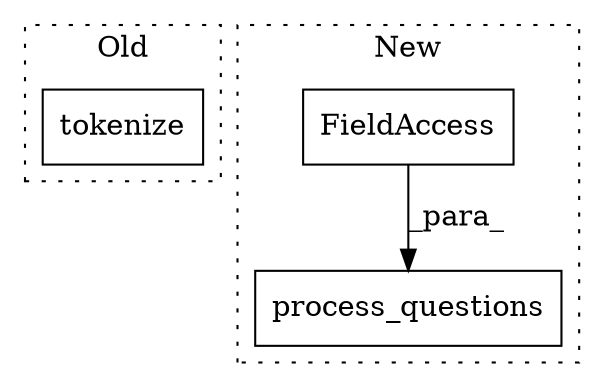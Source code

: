 digraph G {
subgraph cluster0 {
1 [label="tokenize" a="32" s="6147,6164" l="9,1" shape="box"];
label = "Old";
style="dotted";
}
subgraph cluster1 {
2 [label="process_questions" a="32" s="5979,6026" l="18,1" shape="box"];
3 [label="FieldAccess" a="22" s="5997" l="9" shape="box"];
label = "New";
style="dotted";
}
3 -> 2 [label="_para_"];
}